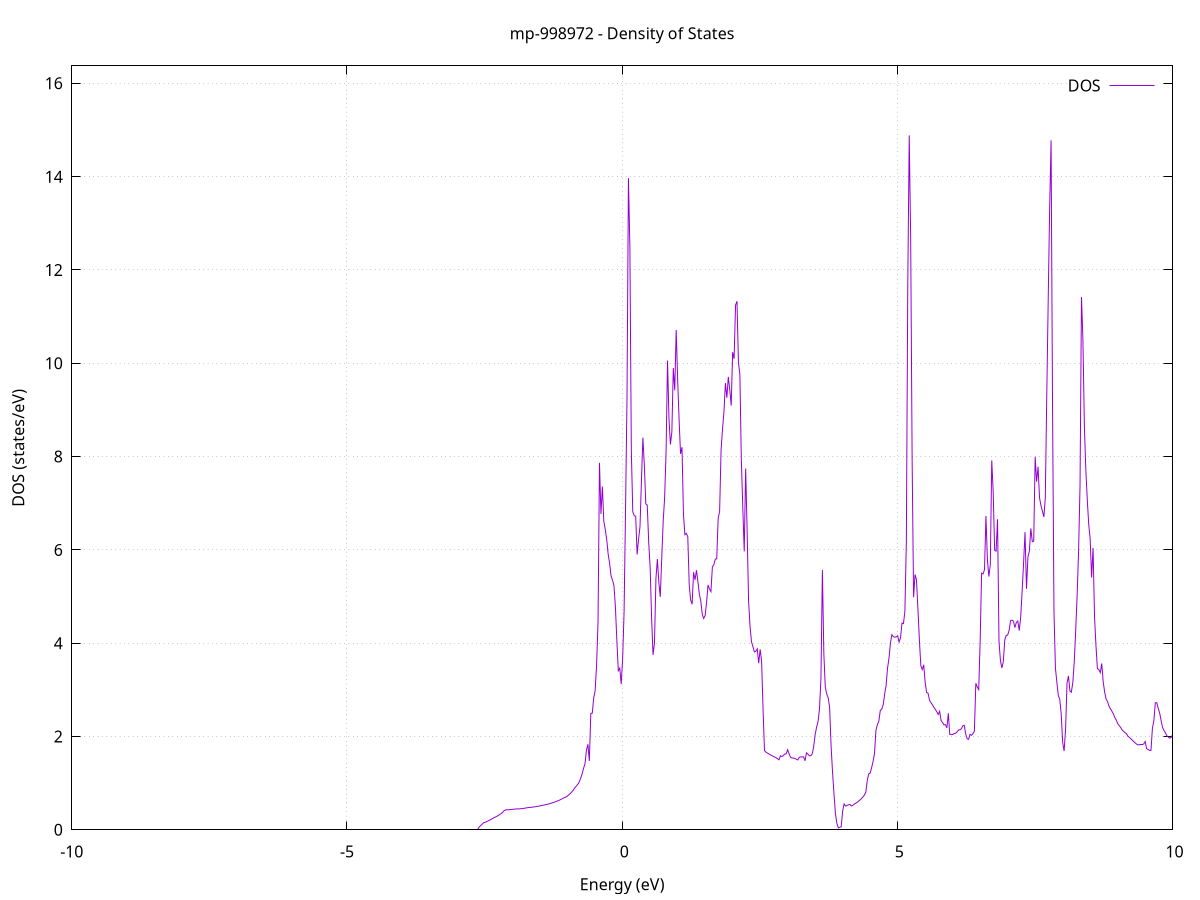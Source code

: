 set title 'mp-998972 - Density of States'
set xlabel 'Energy (eV)'
set ylabel 'DOS (states/eV)'
set grid
set xrange [-10:10]
set yrange [0:16.375]
set xzeroaxis lt -1
set terminal png size 800,600
set output 'mp-998972_dos_gnuplot.png'
plot '-' using 1:2 with lines title 'DOS'
-29.920500 0.000000
-29.894200 0.000000
-29.867900 0.000000
-29.841600 0.000000
-29.815300 0.000000
-29.789000 0.000000
-29.762700 0.000000
-29.736400 0.000000
-29.710100 0.000000
-29.683800 0.000000
-29.657500 0.000000
-29.631200 0.000000
-29.604900 0.000000
-29.578600 0.000000
-29.552300 0.000000
-29.526000 0.000000
-29.499700 0.000000
-29.473400 0.000000
-29.447100 0.000000
-29.420800 0.000000
-29.394500 0.000000
-29.368200 0.000000
-29.341900 0.000000
-29.315600 0.000000
-29.289300 0.000000
-29.263000 0.000000
-29.236700 0.000000
-29.210400 0.000000
-29.184100 0.000000
-29.157800 0.000000
-29.131500 0.000000
-29.105200 0.000000
-29.078900 0.000000
-29.052600 0.000000
-29.026300 0.000000
-29.000000 0.000000
-28.973700 0.000000
-28.947400 0.000000
-28.921100 0.000000
-28.894800 0.000000
-28.868500 0.000000
-28.842200 0.000000
-28.815900 0.000000
-28.789600 0.000000
-28.763300 0.000000
-28.737000 0.000000
-28.710700 0.000000
-28.684400 0.000000
-28.658100 0.000000
-28.631800 0.000000
-28.605500 0.000000
-28.579200 0.000000
-28.552900 0.000000
-28.526600 0.000000
-28.500300 0.000000
-28.474000 0.000000
-28.447700 0.000000
-28.421400 0.000000
-28.395100 0.000000
-28.368800 0.000000
-28.342500 0.000000
-28.316200 0.000000
-28.289900 0.000000
-28.263600 0.000000
-28.237300 0.000000
-28.211000 0.000000
-28.184700 0.000000
-28.158400 0.000000
-28.132100 0.000000
-28.105800 0.000000
-28.079500 0.000000
-28.053200 0.000000
-28.026900 0.000000
-28.000600 0.000000
-27.974300 0.000000
-27.948000 0.000000
-27.921700 0.000000
-27.895400 0.000000
-27.869100 0.000000
-27.842800 0.000000
-27.816500 0.000000
-27.790200 0.000000
-27.763900 0.000000
-27.737600 0.000000
-27.711300 0.000000
-27.685000 0.000000
-27.658700 0.000000
-27.632400 0.000000
-27.606100 0.000000
-27.579800 0.000000
-27.553500 0.000000
-27.527200 50.120500
-27.500900 125.111000
-27.474600 14.534900
-27.448300 8.500100
-27.422000 18.908300
-27.395700 34.647100
-27.369400 23.885400
-27.343100 19.259300
-27.316800 16.486400
-27.290500 20.293300
-27.264200 47.207300
-27.237900 128.392700
-27.211600 35.268200
-27.185300 0.000000
-27.159000 0.000000
-27.132700 0.000000
-27.106400 0.000000
-27.080100 0.000000
-27.053800 0.000000
-27.027500 0.000000
-27.001200 0.000000
-26.974900 0.000000
-26.948600 0.000000
-26.922300 0.000000
-26.896000 0.000000
-26.869700 0.000000
-26.843400 0.000000
-26.817100 0.000000
-26.790800 0.000000
-26.764500 0.000000
-26.738200 0.000000
-26.711900 0.000000
-26.685600 0.000000
-26.659300 0.000000
-26.633000 0.000000
-26.606700 0.000000
-26.580400 0.000000
-26.554100 0.000000
-26.527800 0.000000
-26.501500 0.000000
-26.475200 0.000000
-26.448900 0.000000
-26.422600 0.000000
-26.396300 0.000000
-26.370000 0.000000
-26.343700 0.000000
-26.317400 0.000000
-26.291100 0.000000
-26.264800 0.000000
-26.238500 0.000000
-26.212200 0.000000
-26.185900 0.000000
-26.159600 0.000000
-26.133300 0.000000
-26.107000 0.000000
-26.080700 0.000000
-26.054400 0.000000
-26.028100 0.000000
-26.001800 0.000000
-25.975500 0.000000
-25.949200 0.000000
-25.922900 0.000000
-25.896600 0.000000
-25.870300 0.000000
-25.844000 0.000000
-25.817700 0.000000
-25.791400 0.000000
-25.765100 0.000000
-25.738800 0.000000
-25.712500 0.000000
-25.686200 0.000000
-25.659900 0.000000
-25.633600 0.000000
-25.607300 0.000000
-25.581000 0.000000
-25.554700 0.000000
-25.528400 0.000000
-25.502100 0.000000
-25.475800 0.000000
-25.449500 0.000000
-25.423200 0.000000
-25.396900 0.000000
-25.370600 0.000000
-25.344300 0.000000
-25.318000 0.000000
-25.291700 0.000000
-25.265400 0.000000
-25.239100 0.000000
-25.212800 0.000000
-25.186500 0.000000
-25.160200 0.000000
-25.133900 0.000000
-25.107600 0.000000
-25.081300 0.000000
-25.055000 0.000000
-25.028700 0.000000
-25.002400 0.000000
-24.976100 0.000000
-24.949800 0.000000
-24.923500 0.000000
-24.897200 0.000000
-24.870900 0.000000
-24.844600 0.000000
-24.818300 0.000000
-24.792000 0.000000
-24.765700 0.000000
-24.739400 0.000000
-24.713100 0.000000
-24.686800 0.000000
-24.660500 0.000000
-24.634200 0.000000
-24.607900 0.000000
-24.581600 0.000000
-24.555300 0.000000
-24.529000 0.000000
-24.502700 0.000000
-24.476400 0.000000
-24.450100 0.000000
-24.423800 0.000000
-24.397500 0.000000
-24.371200 0.000000
-24.344900 0.000000
-24.318600 0.000000
-24.292300 0.000000
-24.266000 0.000000
-24.239700 0.000000
-24.213400 0.000000
-24.187100 0.000000
-24.160800 0.000000
-24.134500 0.000000
-24.108200 0.000000
-24.081900 0.000000
-24.055600 0.000000
-24.029300 0.000000
-24.003000 0.000000
-23.976700 0.000000
-23.950400 0.000000
-23.924100 0.000000
-23.897800 0.000000
-23.871500 0.000000
-23.845200 0.000000
-23.818900 0.000000
-23.792600 0.000000
-23.766300 0.000000
-23.740000 0.000000
-23.713700 0.000000
-23.687400 0.000000
-23.661100 0.000000
-23.634800 0.000000
-23.608500 0.000000
-23.582200 0.000000
-23.555900 0.000000
-23.529600 0.000000
-23.503300 0.000000
-23.477000 0.000000
-23.450700 0.000000
-23.424400 0.000000
-23.398100 0.000000
-23.371800 0.000000
-23.345500 0.000000
-23.319200 0.000000
-23.292900 0.000000
-23.266600 0.000000
-23.240300 0.000000
-23.214000 0.000000
-23.187700 0.000000
-23.161400 0.000000
-23.135100 0.000000
-23.108800 0.000000
-23.082500 0.000000
-23.056200 0.000000
-23.029900 0.000000
-23.003600 0.000000
-22.977300 0.000000
-22.951000 0.000000
-22.924700 0.000000
-22.898400 0.000000
-22.872100 0.000000
-22.845800 0.000000
-22.819500 0.000000
-22.793200 0.000000
-22.766900 0.000000
-22.740600 0.000000
-22.714300 0.000000
-22.688000 0.000000
-22.661700 0.000000
-22.635400 0.000000
-22.609100 0.000000
-22.582800 0.000000
-22.556500 0.000000
-22.530200 0.000000
-22.503900 0.000000
-22.477600 0.000000
-22.451300 0.000000
-22.425000 0.000000
-22.398700 0.000000
-22.372400 0.000000
-22.346100 0.000000
-22.319800 0.000000
-22.293500 0.000000
-22.267200 0.000000
-22.240900 0.000000
-22.214600 0.000000
-22.188300 0.000000
-22.162000 0.000000
-22.135700 0.000000
-22.109400 0.000000
-22.083100 0.000000
-22.056800 0.000000
-22.030500 0.000000
-22.004200 0.000000
-21.977900 0.000000
-21.951600 0.000000
-21.925300 0.000000
-21.899000 0.000000
-21.872700 0.000000
-21.846400 0.000000
-21.820100 0.000000
-21.793800 0.000000
-21.767500 0.000000
-21.741200 0.000000
-21.714900 0.000000
-21.688600 0.000000
-21.662300 0.000000
-21.636000 0.000000
-21.609700 0.000000
-21.583400 0.000000
-21.557100 0.000000
-21.530800 0.000000
-21.504500 0.000000
-21.478200 0.000000
-21.451900 0.000000
-21.425600 0.000000
-21.399300 0.000000
-21.373000 0.000000
-21.346700 0.000000
-21.320400 0.000000
-21.294100 0.000000
-21.267800 0.000000
-21.241500 0.000000
-21.215200 0.000000
-21.188900 0.000000
-21.162600 0.000000
-21.136300 0.000000
-21.110000 0.000000
-21.083700 0.000000
-21.057400 0.000000
-21.031100 0.000000
-21.004800 0.000000
-20.978500 0.000000
-20.952200 0.000000
-20.925900 0.000000
-20.899600 0.000000
-20.873300 0.000000
-20.847000 0.000000
-20.820700 0.000000
-20.794400 0.000000
-20.768100 0.000000
-20.741800 0.000000
-20.715500 0.000000
-20.689200 0.000000
-20.662900 0.000000
-20.636600 0.000000
-20.610300 0.000000
-20.584000 0.000000
-20.557700 0.000000
-20.531400 0.000000
-20.505100 0.000000
-20.478800 0.000000
-20.452500 0.000000
-20.426200 0.000000
-20.399900 0.000000
-20.373600 0.000000
-20.347300 0.000000
-20.321000 0.000000
-20.294700 0.000000
-20.268400 0.000000
-20.242100 0.000000
-20.215800 0.000000
-20.189500 0.000000
-20.163200 0.000000
-20.136900 0.000000
-20.110600 0.000000
-20.084300 0.000000
-20.058000 0.000000
-20.031700 0.000000
-20.005400 0.000000
-19.979100 0.000000
-19.952800 0.000000
-19.926500 0.000000
-19.900200 0.000000
-19.873900 0.000000
-19.847600 0.000000
-19.821300 0.000000
-19.795000 0.000000
-19.768700 0.000000
-19.742300 0.000000
-19.716000 0.000000
-19.689700 0.000000
-19.663400 0.000000
-19.637100 0.000000
-19.610800 0.000000
-19.584500 0.000000
-19.558200 0.000000
-19.531900 0.000000
-19.505600 0.000000
-19.479300 0.000000
-19.453000 0.000000
-19.426700 0.000000
-19.400400 0.000000
-19.374100 0.000000
-19.347800 0.000000
-19.321500 0.000000
-19.295200 0.000000
-19.268900 0.000000
-19.242600 0.000000
-19.216300 0.000000
-19.190000 0.000000
-19.163700 0.000000
-19.137400 0.000000
-19.111100 0.000000
-19.084800 0.000000
-19.058500 0.000000
-19.032200 0.000000
-19.005900 0.000000
-18.979600 0.000000
-18.953300 0.000000
-18.927000 0.000000
-18.900700 0.000000
-18.874400 0.000000
-18.848100 0.000000
-18.821800 0.000000
-18.795500 0.000000
-18.769200 0.000000
-18.742900 0.000000
-18.716600 0.000000
-18.690300 0.000000
-18.664000 0.000000
-18.637700 0.000000
-18.611400 0.000000
-18.585100 0.000000
-18.558800 0.000000
-18.532500 0.000000
-18.506200 0.000000
-18.479900 0.000000
-18.453600 0.000000
-18.427300 0.000000
-18.401000 0.000000
-18.374700 0.000000
-18.348400 0.000000
-18.322100 0.000000
-18.295800 0.000000
-18.269500 0.000000
-18.243200 0.000000
-18.216900 0.000000
-18.190600 0.000000
-18.164300 0.000000
-18.138000 0.000000
-18.111700 0.000000
-18.085400 0.000000
-18.059100 0.000000
-18.032800 0.000000
-18.006500 0.000000
-17.980200 0.000000
-17.953900 0.000000
-17.927600 0.000000
-17.901300 0.000000
-17.875000 0.000000
-17.848700 0.000000
-17.822400 0.000000
-17.796100 0.000000
-17.769800 0.000000
-17.743500 0.000000
-17.717200 0.000000
-17.690900 0.000000
-17.664600 0.000000
-17.638300 0.000000
-17.612000 0.000000
-17.585700 0.000000
-17.559400 0.000000
-17.533100 0.000000
-17.506800 0.000000
-17.480500 0.000000
-17.454200 0.000000
-17.427900 0.000000
-17.401600 0.000000
-17.375300 0.000000
-17.349000 0.000000
-17.322700 0.000000
-17.296400 0.000000
-17.270100 0.000000
-17.243800 0.000000
-17.217500 0.000000
-17.191200 0.000000
-17.164900 0.000000
-17.138600 0.000000
-17.112300 0.000000
-17.086000 0.000000
-17.059700 0.000000
-17.033400 0.000000
-17.007100 0.000000
-16.980800 0.000000
-16.954500 0.000000
-16.928200 0.000000
-16.901900 0.000000
-16.875600 0.000000
-16.849300 0.000000
-16.823000 0.000000
-16.796700 0.000000
-16.770400 0.000000
-16.744100 0.000000
-16.717800 0.000000
-16.691500 0.000000
-16.665200 0.000000
-16.638900 0.000000
-16.612600 0.000000
-16.586300 0.000000
-16.560000 0.000000
-16.533700 0.000000
-16.507400 0.000000
-16.481100 0.000000
-16.454800 0.000000
-16.428500 0.000000
-16.402200 0.000000
-16.375900 0.000000
-16.349600 0.000000
-16.323300 0.000000
-16.297000 0.000000
-16.270700 0.000000
-16.244400 0.000000
-16.218100 0.000000
-16.191800 0.000000
-16.165500 0.000000
-16.139200 0.000000
-16.112900 0.000000
-16.086600 0.000000
-16.060300 0.000000
-16.034000 0.000000
-16.007700 0.000000
-15.981400 0.000000
-15.955100 0.000000
-15.928800 0.000000
-15.902500 0.000000
-15.876200 0.000000
-15.849900 0.000000
-15.823600 0.000000
-15.797300 0.000000
-15.771000 0.000000
-15.744700 0.000000
-15.718400 0.000000
-15.692100 0.000000
-15.665800 0.000000
-15.639500 0.000000
-15.613200 0.000000
-15.586900 0.000000
-15.560600 0.000000
-15.534300 0.000000
-15.508000 0.000000
-15.481700 0.000000
-15.455400 0.000000
-15.429100 0.000000
-15.402800 0.000000
-15.376500 0.000000
-15.350200 0.000000
-15.323900 0.000000
-15.297600 0.000000
-15.271300 0.000000
-15.245000 0.000000
-15.218700 0.000000
-15.192400 0.000000
-15.166100 0.000000
-15.139800 0.000000
-15.113500 0.000000
-15.087200 0.000000
-15.060900 0.000000
-15.034600 0.000000
-15.008300 0.000000
-14.982000 0.000000
-14.955700 0.000000
-14.929400 0.000000
-14.903100 0.000000
-14.876800 0.000000
-14.850500 0.000000
-14.824200 0.000000
-14.797900 0.000000
-14.771600 0.000000
-14.745300 0.000000
-14.719000 0.000000
-14.692700 0.000000
-14.666400 0.000000
-14.640100 0.000000
-14.613800 0.000000
-14.587500 0.000000
-14.561200 0.000000
-14.534900 0.000000
-14.508600 0.000000
-14.482300 0.000000
-14.456000 0.000000
-14.429700 0.000000
-14.403400 0.000000
-14.377100 0.000000
-14.350800 0.000000
-14.324500 0.000000
-14.298200 0.000000
-14.271900 0.000000
-14.245600 0.000000
-14.219300 0.000000
-14.193000 0.000000
-14.166700 0.000000
-14.140400 0.000000
-14.114100 0.000000
-14.087800 0.000000
-14.061500 0.000000
-14.035200 0.000000
-14.008900 0.000000
-13.982600 0.000000
-13.956300 0.000000
-13.930000 0.000000
-13.903700 0.000000
-13.877400 0.000000
-13.851100 0.000000
-13.824800 0.000000
-13.798500 0.000000
-13.772200 0.000000
-13.745900 0.000000
-13.719600 0.000000
-13.693300 0.000000
-13.667000 0.000000
-13.640700 0.000000
-13.614400 0.000000
-13.588100 0.000000
-13.561800 0.000000
-13.535500 0.000000
-13.509200 0.000000
-13.482900 0.000000
-13.456600 0.000000
-13.430300 0.000000
-13.404000 0.000000
-13.377700 0.000000
-13.351400 0.000000
-13.325100 0.000000
-13.298800 0.000000
-13.272500 0.000000
-13.246200 0.000000
-13.219900 0.000000
-13.193600 0.000000
-13.167300 0.000000
-13.141000 0.000000
-13.114700 0.000000
-13.088400 0.000000
-13.062100 0.000000
-13.035800 0.000000
-13.009500 0.000000
-12.983200 0.000000
-12.956900 0.000000
-12.930600 0.000000
-12.904300 0.000000
-12.878000 0.000000
-12.851700 0.000000
-12.825400 0.000000
-12.799100 0.000000
-12.772800 0.000000
-12.746500 0.000000
-12.720200 0.000000
-12.693900 0.000000
-12.667600 0.000000
-12.641300 0.000000
-12.615000 0.000000
-12.588700 0.000000
-12.562400 0.000000
-12.536100 0.000000
-12.509800 0.000000
-12.483500 0.000000
-12.457200 0.000000
-12.430900 0.000000
-12.404600 0.000000
-12.378300 0.000000
-12.352000 0.000000
-12.325700 0.000000
-12.299400 0.000000
-12.273100 0.000000
-12.246800 0.000000
-12.220500 0.000000
-12.194200 0.000000
-12.167900 0.000000
-12.141600 0.000000
-12.115300 0.000000
-12.089000 0.000000
-12.062700 0.000000
-12.036400 0.000000
-12.010100 0.000000
-11.983800 0.000000
-11.957500 0.000000
-11.931200 0.000000
-11.904900 0.000000
-11.878600 0.000000
-11.852300 0.000000
-11.826000 0.000000
-11.799700 0.000000
-11.773400 0.000000
-11.747100 0.000000
-11.720800 0.000000
-11.694500 0.000000
-11.668200 0.000000
-11.641900 0.000000
-11.615600 0.000000
-11.589300 0.000000
-11.563000 0.000000
-11.536700 0.000000
-11.510400 0.000000
-11.484100 0.000000
-11.457800 0.000000
-11.431500 0.000000
-11.405200 0.000000
-11.378900 0.000000
-11.352600 0.000000
-11.326300 0.000000
-11.300000 0.000000
-11.273700 0.000000
-11.247400 0.000000
-11.221100 0.000000
-11.194800 0.000000
-11.168500 0.000000
-11.142200 0.000000
-11.115900 0.000000
-11.089600 0.000000
-11.063300 0.000000
-11.037000 0.000000
-11.010700 0.000000
-10.984400 0.000000
-10.958100 0.000000
-10.931800 0.000000
-10.905500 0.000000
-10.879200 0.000000
-10.852900 0.000000
-10.826600 0.000000
-10.800300 0.000000
-10.774000 0.000000
-10.747700 0.000000
-10.721400 0.000000
-10.695100 0.000000
-10.668800 0.000000
-10.642500 0.000000
-10.616200 0.000000
-10.589900 0.000000
-10.563600 0.000000
-10.537300 0.000000
-10.511000 0.000000
-10.484700 0.000000
-10.458400 0.000000
-10.432100 0.000000
-10.405800 0.000000
-10.379500 0.000000
-10.353200 0.000000
-10.326900 0.000000
-10.300600 0.000000
-10.274300 0.000000
-10.248000 0.000000
-10.221700 0.000000
-10.195400 0.000000
-10.169100 0.000000
-10.142800 0.000000
-10.116500 0.000000
-10.090200 0.000000
-10.063900 0.000000
-10.037600 0.000000
-10.011300 0.000000
-9.985000 0.000000
-9.958700 0.000000
-9.932400 0.000000
-9.906100 0.000000
-9.879800 0.000000
-9.853500 0.000000
-9.827200 0.000000
-9.800900 0.000000
-9.774600 0.000000
-9.748300 0.000000
-9.722000 0.000000
-9.695700 0.000000
-9.669400 0.000000
-9.643100 0.000000
-9.616800 0.000000
-9.590500 0.000000
-9.564200 0.000000
-9.537900 0.000000
-9.511600 0.000000
-9.485300 0.000000
-9.459000 0.000000
-9.432700 0.000000
-9.406400 0.000000
-9.380100 0.000000
-9.353800 0.000000
-9.327500 0.000000
-9.301200 0.000000
-9.274900 0.000000
-9.248600 0.000000
-9.222300 0.000000
-9.196000 0.000000
-9.169700 0.000000
-9.143400 0.000000
-9.117100 0.000000
-9.090800 0.000000
-9.064500 0.000000
-9.038200 0.000000
-9.011900 0.000000
-8.985600 0.000000
-8.959300 0.000000
-8.933000 0.000000
-8.906700 0.000000
-8.880400 0.000000
-8.854100 0.000000
-8.827800 0.000000
-8.801500 0.000000
-8.775200 0.000000
-8.748900 0.000000
-8.722600 0.000000
-8.696300 0.000000
-8.670000 0.000000
-8.643700 0.000000
-8.617400 0.000000
-8.591100 0.000000
-8.564800 0.000000
-8.538500 0.000000
-8.512200 0.000000
-8.485900 0.000000
-8.459600 0.000000
-8.433300 0.000000
-8.407000 0.000000
-8.380700 0.000000
-8.354400 0.000000
-8.328100 0.000000
-8.301800 0.000000
-8.275500 0.000000
-8.249200 0.000000
-8.222900 0.000000
-8.196600 0.000000
-8.170300 0.000000
-8.144000 0.000000
-8.117700 0.000000
-8.091400 0.000000
-8.065100 0.000000
-8.038800 0.000000
-8.012500 0.000000
-7.986200 0.000000
-7.959900 0.000000
-7.933600 0.000000
-7.907300 0.000000
-7.881000 0.000000
-7.854700 0.000000
-7.828400 0.000000
-7.802100 0.000000
-7.775800 0.000000
-7.749500 0.000000
-7.723200 0.000000
-7.696900 0.000000
-7.670600 0.000000
-7.644300 0.000000
-7.618000 0.000000
-7.591700 0.000000
-7.565400 0.000000
-7.539100 0.000000
-7.512800 0.000000
-7.486500 0.000000
-7.460200 0.000000
-7.433900 0.000000
-7.407600 0.000000
-7.381300 0.000000
-7.355000 0.000000
-7.328700 0.000000
-7.302400 0.000000
-7.276100 0.000000
-7.249800 0.000000
-7.223500 0.000000
-7.197200 0.000000
-7.170900 0.000000
-7.144600 0.000000
-7.118300 0.000000
-7.092000 0.000000
-7.065700 0.000000
-7.039300 0.000000
-7.013000 0.000000
-6.986700 0.000000
-6.960400 0.000000
-6.934100 0.000000
-6.907800 0.000000
-6.881500 0.000000
-6.855200 0.000000
-6.828900 0.000000
-6.802600 0.000000
-6.776300 0.000000
-6.750000 0.000000
-6.723700 0.000000
-6.697400 0.000000
-6.671100 0.000000
-6.644800 0.000000
-6.618500 0.000000
-6.592200 0.000000
-6.565900 0.000000
-6.539600 0.000000
-6.513300 0.000000
-6.487000 0.000000
-6.460700 0.000000
-6.434400 0.000000
-6.408100 0.000000
-6.381800 0.000000
-6.355500 0.000000
-6.329200 0.000000
-6.302900 0.000000
-6.276600 0.000000
-6.250300 0.000000
-6.224000 0.000000
-6.197700 0.000000
-6.171400 0.000000
-6.145100 0.000000
-6.118800 0.000000
-6.092500 0.000000
-6.066200 0.000000
-6.039900 0.000000
-6.013600 0.000000
-5.987300 0.000000
-5.961000 0.000000
-5.934700 0.000000
-5.908400 0.000000
-5.882100 0.000000
-5.855800 0.000000
-5.829500 0.000000
-5.803200 0.000000
-5.776900 0.000000
-5.750600 0.000000
-5.724300 0.000000
-5.698000 0.000000
-5.671700 0.000000
-5.645400 0.000000
-5.619100 0.000000
-5.592800 0.000000
-5.566500 0.000000
-5.540200 0.000000
-5.513900 0.000000
-5.487600 0.000000
-5.461300 0.000000
-5.435000 0.000000
-5.408700 0.000000
-5.382400 0.000000
-5.356100 0.000000
-5.329800 0.000000
-5.303500 0.000000
-5.277200 0.000000
-5.250900 0.000000
-5.224600 0.000000
-5.198300 0.000000
-5.172000 0.000000
-5.145700 0.000000
-5.119400 0.000000
-5.093100 0.000000
-5.066800 0.000000
-5.040500 0.000000
-5.014200 0.000000
-4.987900 0.000000
-4.961600 0.000000
-4.935300 0.000000
-4.909000 0.000000
-4.882700 0.000000
-4.856400 0.000000
-4.830100 0.000000
-4.803800 0.000000
-4.777500 0.000000
-4.751200 0.000000
-4.724900 0.000000
-4.698600 0.000000
-4.672300 0.000000
-4.646000 0.000000
-4.619700 0.000000
-4.593400 0.000000
-4.567100 0.000000
-4.540800 0.000000
-4.514500 0.000000
-4.488200 0.000000
-4.461900 0.000000
-4.435600 0.000000
-4.409300 0.000000
-4.383000 0.000000
-4.356700 0.000000
-4.330400 0.000000
-4.304100 0.000000
-4.277800 0.000000
-4.251500 0.000000
-4.225200 0.000000
-4.198900 0.000000
-4.172600 0.000000
-4.146300 0.000000
-4.120000 0.000000
-4.093700 0.000000
-4.067400 0.000000
-4.041100 0.000000
-4.014800 0.000000
-3.988500 0.000000
-3.962200 0.000000
-3.935900 0.000000
-3.909600 0.000000
-3.883300 0.000000
-3.857000 0.000000
-3.830700 0.000000
-3.804400 0.000000
-3.778100 0.000000
-3.751800 0.000000
-3.725500 0.000000
-3.699200 0.000000
-3.672900 0.000000
-3.646600 0.000000
-3.620300 0.000000
-3.594000 0.000000
-3.567700 0.000000
-3.541400 0.000000
-3.515100 0.000000
-3.488800 0.000000
-3.462500 0.000000
-3.436200 0.000000
-3.409900 0.000000
-3.383600 0.000000
-3.357300 0.000000
-3.331000 0.000000
-3.304700 0.000000
-3.278400 0.000000
-3.252100 0.000000
-3.225800 0.000000
-3.199500 0.000000
-3.173200 0.000000
-3.146900 0.000000
-3.120600 0.000000
-3.094300 0.000000
-3.068000 0.000000
-3.041700 0.000000
-3.015400 0.000000
-2.989100 0.000000
-2.962800 0.000000
-2.936500 0.000000
-2.910200 0.000000
-2.883900 0.000000
-2.857600 0.000000
-2.831300 0.000000
-2.805000 0.000000
-2.778700 0.000000
-2.752400 0.000000
-2.726100 0.000000
-2.699800 0.000000
-2.673500 0.000000
-2.647200 0.000000
-2.620900 0.000000
-2.594600 0.062700
-2.568300 0.094000
-2.542000 0.121600
-2.515700 0.153600
-2.489400 0.159300
-2.463100 0.174000
-2.436800 0.188300
-2.410500 0.203600
-2.384200 0.221000
-2.357900 0.239200
-2.331600 0.258300
-2.305300 0.271900
-2.279000 0.286800
-2.252700 0.306000
-2.226400 0.325000
-2.200100 0.346300
-2.173800 0.369000
-2.147500 0.406600
-2.121200 0.421500
-2.094900 0.432700
-2.068600 0.427200
-2.042300 0.432400
-2.016000 0.434400
-1.989700 0.437600
-1.963400 0.441200
-1.937100 0.445000
-1.910800 0.448100
-1.884500 0.446400
-1.858200 0.449100
-1.831900 0.452300
-1.805600 0.456000
-1.779300 0.461100
-1.753000 0.466500
-1.726700 0.471700
-1.700400 0.476800
-1.674100 0.480400
-1.647800 0.482600
-1.621500 0.486600
-1.595200 0.491100
-1.568900 0.495900
-1.542600 0.501300
-1.516300 0.506800
-1.490000 0.512800
-1.463700 0.519100
-1.437400 0.525600
-1.411100 0.532300
-1.384800 0.539100
-1.358500 0.546200
-1.332200 0.553400
-1.305900 0.563600
-1.279600 0.573500
-1.253300 0.583800
-1.227000 0.594200
-1.200700 0.605900
-1.174400 0.618100
-1.148100 0.630800
-1.121800 0.645000
-1.095500 0.661900
-1.069200 0.676500
-1.042900 0.690700
-1.016600 0.704600
-0.990300 0.728200
-0.964000 0.754600
-0.937700 0.784100
-0.911400 0.817800
-0.885100 0.854600
-0.858800 0.901300
-0.832500 0.938200
-0.806200 0.973900
-0.779900 1.025200
-0.753600 1.104400
-0.727300 1.196100
-0.701000 1.318900
-0.674700 1.415600
-0.648400 1.706800
-0.622100 1.832000
-0.595800 1.476800
-0.569500 2.495900
-0.543200 2.496600
-0.516900 2.822400
-0.490600 2.982100
-0.464300 3.532300
-0.438000 4.456900
-0.411700 7.864600
-0.385400 6.771100
-0.359100 7.358800
-0.332800 6.609200
-0.306500 6.436800
-0.280200 6.223300
-0.253900 5.905100
-0.227600 5.712800
-0.201300 5.440400
-0.175000 5.352600
-0.148700 5.233900
-0.122400 4.775300
-0.096100 4.056300
-0.069800 3.410400
-0.043500 3.465100
-0.017200 3.123700
0.009100 3.662400
0.035400 4.681100
0.061700 6.860000
0.088000 9.214400
0.114300 13.968500
0.140600 12.496300
0.166900 8.128900
0.193200 6.818000
0.219500 6.732000
0.245800 6.721700
0.272100 5.900900
0.298400 6.225200
0.324700 6.504100
0.351000 7.499700
0.377300 8.406800
0.403600 7.802600
0.429900 6.985900
0.456200 6.960500
0.482500 6.163500
0.508800 5.620200
0.535100 4.552800
0.561400 3.748900
0.587700 4.011800
0.614000 5.384700
0.640300 5.803900
0.666600 5.309500
0.692900 4.991900
0.719200 5.813000
0.745500 6.601800
0.771800 7.121800
0.798100 8.082100
0.824400 10.056800
0.850700 8.813500
0.877000 8.258700
0.903300 8.528600
0.929600 9.898700
0.955900 9.421300
0.982200 10.712800
1.008500 9.652200
1.034800 8.794000
1.061100 8.058800
1.087400 8.201000
1.113700 6.770900
1.140000 6.326500
1.166300 6.354500
1.192600 6.282800
1.218900 5.242500
1.245200 4.922300
1.271500 4.835100
1.297800 5.521200
1.324100 5.357400
1.350400 5.563500
1.376700 5.320800
1.403000 5.050100
1.429300 4.900200
1.455600 4.618600
1.481900 4.529500
1.508200 4.594900
1.534500 4.880500
1.560800 5.249600
1.587100 5.161400
1.613400 5.104800
1.639700 5.635300
1.666000 5.682700
1.692300 5.801000
1.718600 5.809600
1.744900 6.674400
1.771200 6.825800
1.797500 8.140700
1.823800 8.589700
1.850100 8.962100
1.876400 9.576300
1.902700 9.261500
1.929000 9.709200
1.955300 9.436300
1.981600 9.093700
2.007900 10.238500
2.034200 10.095400
2.060500 11.249700
2.086800 11.328900
2.113100 10.018700
2.139400 9.756000
2.165700 7.931900
2.192000 6.910700
2.218300 5.966700
2.244600 7.742200
2.270900 6.412800
2.297200 4.910300
2.323500 4.365800
2.349800 4.032200
2.376100 3.926700
2.402400 3.814200
2.428700 3.825700
2.455000 3.878400
2.481300 3.571600
2.507600 3.868400
2.533900 3.615700
2.560200 2.580000
2.586500 1.697000
2.612800 1.665800
2.639100 1.644500
2.665400 1.625500
2.691700 1.608500
2.718000 1.592300
2.744300 1.575700
2.770600 1.559900
2.796900 1.543800
2.823200 1.522600
2.849500 1.499400
2.875800 1.587300
2.902100 1.571000
2.928400 1.587600
2.954700 1.623600
2.981000 1.628000
3.007300 1.715600
3.033600 1.628100
3.059900 1.553400
3.086200 1.540000
3.112500 1.536400
3.138800 1.528400
3.165100 1.512500
3.191400 1.496200
3.217700 1.553300
3.244000 1.560800
3.270300 1.562700
3.296600 1.564200
3.322900 1.477900
3.349200 1.649600
3.375500 1.620900
3.401800 1.585400
3.428100 1.590400
3.454400 1.627000
3.480700 1.786600
3.507000 2.039700
3.533300 2.200600
3.559600 2.321800
3.585900 2.592900
3.612200 3.242900
3.638500 5.566700
3.664800 3.779200
3.691100 3.056200
3.717400 2.910200
3.743700 2.832200
3.770000 2.617900
3.796300 1.798200
3.822600 1.241200
3.848900 0.776200
3.875200 0.347100
3.901500 0.138400
3.927800 0.040600
3.954100 0.053300
3.980400 0.067500
4.006700 0.401100
4.033000 0.554500
4.059300 0.509800
4.085600 0.521500
4.111900 0.535900
4.138200 0.542000
4.164500 0.510000
4.190800 0.524400
4.217100 0.549300
4.243400 0.569000
4.269700 0.588100
4.296000 0.612600
4.322300 0.639800
4.348600 0.669000
4.374900 0.703700
4.401200 0.743400
4.427500 0.804500
4.453800 1.057900
4.480100 1.197400
4.506400 1.213800
4.532700 1.329000
4.559000 1.462000
4.585300 1.634800
4.611600 2.136500
4.637900 2.251500
4.664200 2.330700
4.690500 2.559300
4.716800 2.586500
4.743100 2.680400
4.769400 2.905100
4.795700 3.089200
4.822000 3.461700
4.848300 3.675500
4.874600 3.998400
4.900900 4.182200
4.927200 4.140700
4.953500 4.129000
4.979800 4.134000
5.006100 4.157400
5.032400 4.024500
5.058700 4.119200
5.085000 4.430200
5.111300 4.418700
5.137600 4.683500
5.163900 6.159700
5.190200 11.704000
5.216500 14.886000
5.242800 12.665600
5.269100 7.943700
5.295400 4.985700
5.321700 5.472600
5.348000 5.359700
5.374300 4.734700
5.400600 4.077700
5.426900 3.517900
5.453200 3.434400
5.479500 3.537200
5.505800 3.163200
5.532100 2.944700
5.558400 2.927500
5.584700 2.778000
5.611000 2.724400
5.637300 2.682400
5.663700 2.625200
5.690000 2.582400
5.716300 2.531400
5.742600 2.472000
5.768900 2.540400
5.795200 2.339700
5.821500 2.299600
5.847800 2.250100
5.874100 2.253600
5.900400 2.183000
5.926700 2.498500
5.953000 2.045300
5.979300 2.038600
6.005600 2.042000
6.031900 2.063300
6.058200 2.067600
6.084500 2.095700
6.110800 2.135500
6.137100 2.145200
6.163400 2.162700
6.189700 2.230500
6.216000 2.240100
6.242300 2.053700
6.268600 1.949600
6.294900 1.939500
6.321200 2.045500
6.347500 2.026000
6.373800 2.061500
6.400100 2.113100
6.426400 3.139100
6.452700 3.059700
6.479000 3.004400
6.505300 4.048200
6.531600 5.501100
6.557900 5.485300
6.584200 5.574400
6.610500 6.727000
6.636800 5.795400
6.663100 5.427600
6.689400 5.677900
6.715700 7.917700
6.742000 7.246000
6.768300 5.991400
6.794600 5.972000
6.820900 6.657900
6.847200 4.044000
6.873500 3.628000
6.899800 3.466700
6.926100 3.607900
6.952400 4.070900
6.978700 4.167500
7.005000 4.174600
7.031300 4.273900
7.057600 4.483700
7.083900 4.494500
7.110200 4.472000
7.136500 4.334700
7.162800 4.445000
7.189100 4.472900
7.215400 4.269900
7.241700 4.564100
7.268000 5.120500
7.294300 5.721500
7.320600 6.381400
7.346900 5.165800
7.373200 5.843800
7.399500 5.975300
7.425800 6.461400
7.452100 6.175600
7.478400 6.187700
7.504700 7.993900
7.531000 7.460600
7.557300 7.782600
7.583600 7.119200
7.609900 6.951100
7.636200 6.831700
7.662500 6.704700
7.688800 7.112900
7.715100 9.279300
7.741400 11.344800
7.767700 13.313500
7.794000 14.778200
7.820300 9.051300
7.846600 4.658400
7.872900 3.465000
7.899200 3.159200
7.925500 2.876300
7.951800 2.797300
7.978100 2.481900
8.004400 1.873000
8.030700 1.687300
8.057000 2.151200
8.083300 3.142100
8.109600 3.298600
8.135900 2.976500
8.162200 2.948500
8.188500 3.154400
8.214800 3.593100
8.241100 4.269400
8.267400 5.026900
8.293700 5.982200
8.320000 7.378500
8.346300 11.419000
8.372600 10.503700
8.398900 8.648500
8.425200 7.708500
8.451500 7.082000
8.477800 6.544200
8.504100 6.233800
8.530400 5.405600
8.556700 6.041100
8.583000 4.575100
8.609300 3.949100
8.635600 3.453400
8.661900 3.434800
8.688200 3.368300
8.714500 3.564500
8.740800 3.169700
8.767100 2.955600
8.793400 2.800400
8.819700 2.748700
8.846000 2.651200
8.872300 2.593600
8.898600 2.542200
8.924900 2.487400
8.951200 2.408400
8.977500 2.353900
9.003800 2.276900
9.030100 2.235500
9.056400 2.196200
9.082700 2.145200
9.109000 2.112400
9.135300 2.082600
9.161600 2.063700
9.187900 2.010000
9.214200 1.982400
9.240500 1.953800
9.266800 1.923500
9.293100 1.894600
9.319400 1.864700
9.345700 1.838300
9.372000 1.818700
9.398300 1.823300
9.424600 1.828800
9.450900 1.827200
9.477200 1.839200
9.503500 1.893200
9.529800 1.737900
9.556100 1.723000
9.582400 1.701400
9.608700 1.700600
9.635000 2.172900
9.661300 2.338900
9.687600 2.721600
9.713900 2.725300
9.740200 2.602500
9.766500 2.504500
9.792800 2.344500
9.819100 2.193800
9.845400 2.130500
9.871700 2.076300
9.898000 2.014200
9.924300 1.986700
9.950600 1.963400
9.976900 1.982900
10.003200 2.041300
10.029500 2.016400
10.055800 1.787500
10.082100 1.734500
10.108400 1.691800
10.134700 1.659000
10.161000 1.632200
10.187300 1.586700
10.213600 1.532200
10.239900 1.498100
10.266200 1.479500
10.292500 1.478700
10.318800 1.491300
10.345100 1.503100
10.371400 1.510000
10.397700 1.502800
10.424000 1.474300
10.450300 1.428100
10.476600 1.346500
10.502900 1.224400
10.529200 1.125100
10.555500 1.020400
10.581800 0.949100
10.608100 0.869400
10.634400 0.792400
10.660700 0.769400
10.687000 0.743300
10.713300 0.714600
10.739600 0.690500
10.765900 0.674200
10.792200 0.660300
10.818500 0.648300
10.844800 0.637100
10.871100 0.660500
10.897400 0.688700
10.923700 0.710700
10.950000 0.722000
10.976300 0.737900
11.002600 0.694800
11.028900 0.690600
11.055200 0.698100
11.081500 0.712400
11.107800 0.714800
11.134100 0.727700
11.160400 0.743100
11.186700 0.755400
11.213000 0.766900
11.239300 0.778300
11.265600 0.802800
11.291900 0.818200
11.318200 0.827900
11.344500 0.824200
11.370800 0.839500
11.397100 0.843500
11.423400 0.860100
11.449700 0.880800
11.476000 0.897500
11.502300 0.914900
11.528600 0.943500
11.554900 0.958200
11.581200 0.986500
11.607500 1.030800
11.633800 1.066800
11.660100 1.118300
11.686400 1.214000
11.712700 1.284300
11.739000 1.396400
11.765300 1.537500
11.791600 1.529600
11.817900 1.512800
11.844200 1.519700
11.870500 1.506600
11.896800 1.539100
11.923100 1.585100
11.949400 1.598900
11.975700 1.531600
12.002000 5.566800
12.028300 1.556300
12.054600 1.561800
12.080900 1.557200
12.107200 1.536500
12.133500 1.560100
12.159800 1.611100
12.186100 1.727000
12.212400 1.804700
12.238700 1.869700
12.265000 2.034400
12.291300 2.198700
12.317600 2.312100
12.343900 2.315600
12.370200 2.303300
12.396500 2.224200
12.422800 2.104400
12.449100 1.836900
12.475400 1.731200
12.501700 1.683300
12.528000 1.608900
12.554300 1.567900
12.580600 1.522600
12.606900 1.492600
12.633200 1.441200
12.659500 1.426900
12.685800 1.370400
12.712100 1.344100
12.738400 1.322000
12.764700 1.306400
12.791000 1.283800
12.817300 1.253900
12.843600 1.235300
12.869900 1.233400
12.896200 1.217700
12.922500 1.214900
12.948800 1.188200
12.975100 1.171200
13.001400 1.164900
13.027700 1.176100
13.054000 1.186000
13.080300 1.182200
13.106600 1.164300
13.132900 1.160000
13.159200 1.161900
13.185500 1.169200
13.211800 1.185500
13.238100 1.195500
13.264400 1.212600
13.290700 1.229700
13.317000 1.240800
13.343300 1.273600
13.369600 1.379400
13.395900 2.445800
13.422200 1.683500
13.448500 1.708800
13.474800 1.705500
13.501100 1.709100
13.527400 1.791500
13.553700 1.667900
13.580000 1.660600
13.606300 1.648300
13.632600 1.659700
13.658900 1.653300
13.685200 1.657300
13.711500 1.640400
13.737800 1.639800
13.764100 1.623300
13.790400 1.609600
13.816700 1.598300
13.843000 1.589800
13.869300 1.596800
13.895600 1.602200
13.921900 1.625400
13.948200 1.648200
13.974500 1.614700
14.000800 1.729200
14.027100 1.663000
14.053400 1.650600
14.079700 1.628100
14.106000 1.624700
14.132300 1.630300
14.158600 1.722500
14.184900 1.674100
14.211200 1.680300
14.237500 1.691200
14.263800 1.688200
14.290100 1.698500
14.316400 1.710800
14.342700 1.704100
14.369000 1.767300
14.395300 1.802300
14.421600 1.802400
14.447900 1.822900
14.474200 1.637900
14.500500 1.609600
14.526800 1.592300
14.553100 1.601000
14.579400 1.603600
14.605700 1.643200
14.632000 1.725000
14.658300 1.627100
14.684600 1.594800
14.710900 1.593000
14.737200 1.589200
14.763500 1.581300
14.789800 1.610300
14.816100 1.642700
14.842400 1.665600
14.868700 1.703500
14.895000 1.708200
14.921300 1.709500
14.947600 1.710800
14.973900 1.736200
15.000200 1.672000
15.026500 1.665200
15.052800 1.668700
15.079100 1.684400
15.105400 1.656400
15.131700 1.672300
15.158000 1.679800
15.184300 1.716900
15.210600 1.684200
15.236900 1.698100
15.263200 1.734300
15.289500 1.766700
15.315800 1.763000
15.342100 1.734600
15.368400 1.727200
15.394700 1.717800
15.421000 1.690300
15.447300 1.683400
15.473600 1.668400
15.499900 1.667300
15.526200 1.660900
15.552500 1.649700
15.578800 1.638800
15.605100 1.660100
15.631400 1.643200
15.657700 1.634500
15.684000 1.621000
15.710300 1.604000
15.736600 1.558500
15.762900 1.567800
15.789200 1.578100
15.815500 1.594000
15.841800 1.582500
15.868100 1.560700
15.894400 1.544300
15.920700 1.531000
15.947000 1.523600
15.973300 1.505700
15.999600 1.485600
16.025900 1.474500
16.052200 1.467900
16.078500 1.475000
16.104800 1.479900
16.131100 1.486700
16.157400 1.485100
16.183700 1.499200
16.210000 1.522100
16.236300 1.979300
16.262600 1.720900
16.288900 1.689700
16.315200 1.712900
16.341500 1.777300
16.367800 1.782200
16.394100 1.758300
16.420400 1.773600
16.446700 1.805500
16.473000 1.831200
16.499300 1.867500
16.525600 1.894600
16.551900 1.924700
16.578200 1.890100
16.604500 1.895000
16.630800 1.901000
16.657100 1.908300
16.683400 1.958000
16.709700 1.843900
16.736000 1.819600
16.762300 1.818600
16.788600 1.831200
16.814900 1.873200
16.841200 2.036400
16.867500 1.940600
16.893800 1.828700
16.920100 1.798500
16.946400 1.764600
16.972700 1.691200
16.999000 1.636000
17.025300 1.575100
17.051600 1.543200
17.077900 1.512400
17.104200 1.470300
17.130500 1.446400
17.156800 1.415000
17.183100 1.400800
17.209400 1.387600
17.235700 1.376600
17.262000 1.366900
17.288300 1.343600
17.314600 1.336000
17.340900 1.326100
17.367200 1.340600
17.393500 1.358900
17.419800 1.482300
17.446100 1.344700
17.472400 1.358700
17.498700 1.336700
17.525000 1.331300
17.551300 1.334300
17.577600 1.323700
17.603900 1.322600
17.630200 1.417200
17.656500 1.300000
17.682800 1.297800
17.709100 1.416900
17.735400 1.390800
17.761700 1.387700
17.788000 1.375100
17.814300 1.358600
17.840600 1.384000
17.866900 1.347400
17.893200 1.335900
17.919500 1.325600
17.945800 1.301900
17.972100 1.376000
17.998400 1.264100
18.024700 1.253100
18.051000 1.245400
18.077300 1.242900
18.103600 1.244600
18.129900 1.257700
18.156200 1.281500
18.182500 1.284900
18.208800 1.280300
18.235100 1.272200
18.261400 1.247600
18.287700 1.352400
18.314000 1.425800
18.340300 1.364300
18.366700 1.302300
18.393000 1.308500
18.419300 1.332300
18.445600 1.389300
18.471900 1.397800
18.498200 1.289000
18.524500 1.395000
18.550800 1.235900
18.577100 1.108200
18.603400 0.991400
18.629700 0.889700
18.656000 0.871700
18.682300 0.869500
18.708600 0.871400
18.734900 0.913500
18.761200 0.873200
18.787500 0.876100
18.813800 0.873300
18.840100 0.921100
18.866400 0.924400
18.892700 0.827600
18.919000 0.830100
18.945300 0.812700
18.971600 0.842500
18.997900 0.996900
19.024200 1.161400
19.050500 1.359700
19.076800 1.152100
19.103100 1.046400
19.129400 0.934800
19.155700 0.890100
19.182000 0.854200
19.208300 0.816700
19.234600 0.861000
19.260900 0.790300
19.287200 0.723100
19.313500 0.504900
19.339800 0.491000
19.366100 0.475500
19.392400 0.459800
19.418700 0.445000
19.445000 0.430300
19.471300 0.418600
19.497600 0.409600
19.523900 0.402100
19.550200 0.395400
19.576500 0.385600
19.602800 0.381100
19.629100 0.380700
19.655400 0.378800
19.681700 0.372600
19.708000 0.363900
19.734300 0.342800
19.760600 0.325700
19.786900 0.333600
19.813200 0.336200
19.839500 0.339600
19.865800 0.342200
19.892100 0.469100
19.918400 0.468300
19.944700 0.201500
19.971000 0.185000
19.997300 0.169400
20.023600 0.154600
20.049900 0.140700
20.076200 0.127700
20.102500 0.115600
20.128800 0.104400
20.155100 0.094000
20.181400 0.084300
20.207700 0.112900
20.234000 0.111600
20.260300 0.056600
20.286600 0.004400
20.312900 0.000000
20.339200 0.000000
20.365500 0.000000
20.391800 0.000000
20.418100 0.000000
20.444400 0.000000
20.470700 0.000000
20.497000 0.000000
20.523300 0.000000
20.549600 0.000000
20.575900 0.000000
20.602200 0.000000
20.628500 0.000000
20.654800 0.000000
20.681100 0.000000
20.707400 0.000000
20.733700 0.000000
20.760000 0.000000
20.786300 0.000000
20.812600 0.000000
20.838900 0.000000
20.865200 0.000000
20.891500 0.000000
20.917800 0.000000
20.944100 0.000000
20.970400 0.000000
20.996700 0.000000
21.023000 0.000000
21.049300 0.000000
21.075600 0.000000
21.101900 0.000000
21.128200 0.000000
21.154500 0.000000
21.180800 0.000000
21.207100 0.000000
21.233400 0.000000
21.259700 0.000000
21.286000 0.000000
21.312300 0.000000
21.338600 0.000000
21.364900 0.000000
21.391200 0.000000
21.417500 0.000000
21.443800 0.000000
21.470100 0.000000
21.496400 0.000000
21.522700 0.000000
21.549000 0.000000
21.575300 0.000000
21.601600 0.000000
21.627900 0.000000
21.654200 0.000000
21.680500 0.000000
21.706800 0.000000
21.733100 0.000000
21.759400 0.000000
21.785700 0.000000
21.812000 0.000000
21.838300 0.000000
21.864600 0.000000
21.890900 0.000000
21.917200 0.000000
21.943500 0.000000
21.969800 0.000000
21.996100 0.000000
22.022400 0.000000
22.048700 0.000000
22.075000 0.000000
22.101300 0.000000
22.127600 0.000000
22.153900 0.000000
22.180200 0.000000
22.206500 0.000000
22.232800 0.000000
22.259100 0.000000
22.285400 0.000000
22.311700 0.000000
22.338000 0.000000
22.364300 0.000000
22.390600 0.000000
22.416900 0.000000
22.443200 0.000000
22.469500 0.000000
22.495800 0.000000
22.522100 0.000000
22.548400 0.000000
22.574700 0.000000
22.601000 0.000000
22.627300 0.000000
22.653600 0.000000
22.679900 0.000000
e
